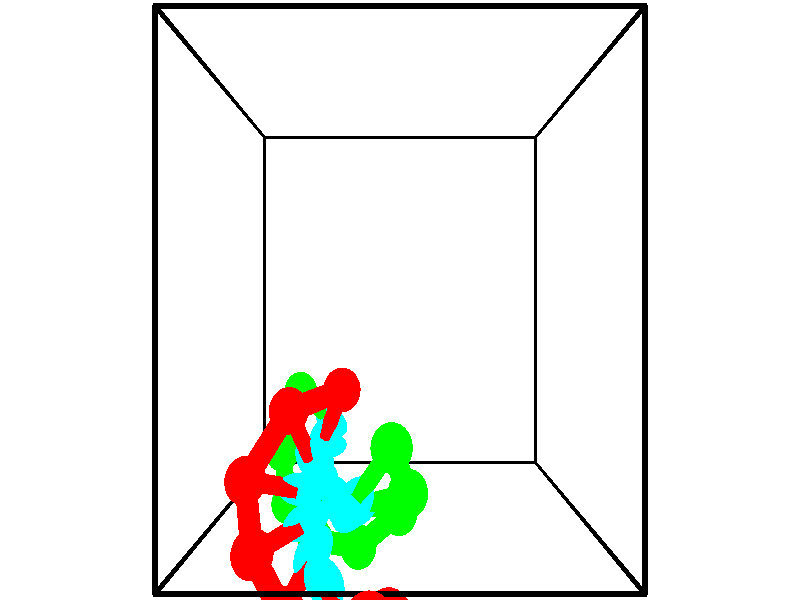 // switches for output
#declare DRAW_BASES = 1; // possible values are 0, 1; only relevant for DNA ribbons
#declare DRAW_BASES_TYPE = 3; // possible values are 1, 2, 3; only relevant for DNA ribbons
#declare DRAW_FOG = 0; // set to 1 to enable fog

#include "colors.inc"

#include "transforms.inc"
background { rgb <1, 1, 1>}

#default {
   normal{
       ripples 0.25
       frequency 0.20
       turbulence 0.2
       lambda 5
   }
	finish {
		phong 0.1
		phong_size 40.
	}
}

// original window dimensions: 1024x640


// camera settings

camera {
	sky <-0, 1, 0>
	up <-0, 1, 0>
	right 1.6 * <1, 0, 0>
	location <2.5, 2.5, 11.1562>
	look_at <2.5, 2.5, 2.5>
	direction <0, 0, -8.6562>
	angle 67.0682
}


# declare cpy_camera_pos = <2.5, 2.5, 11.1562>;
# if (DRAW_FOG = 1)
fog {
	fog_type 2
	up vnormalize(cpy_camera_pos)
	color rgbt<1,1,1,0.3>
	distance 1e-5
	fog_alt 3e-3
	fog_offset 4
}
# end


// LIGHTS

# declare lum = 6;
global_settings {
	ambient_light rgb lum * <0.05, 0.05, 0.05>
	max_trace_level 15
}# declare cpy_direct_light_amount = 0.25;
light_source
{	1000 * <-1, -1, 1>,
	rgb lum * cpy_direct_light_amount
	parallel
}

light_source
{	1000 * <1, 1, -1>,
	rgb lum * cpy_direct_light_amount
	parallel
}

// strand 0

// nucleotide -1

// particle -1
sphere {
	<2.211439, 0.005343, 5.607839> 0.250000
	pigment { color rgbt <1,0,0,0> }
	no_shadow
}
cylinder {
	<1.894360, -0.206482, 5.487045>,  <1.704112, -0.333577, 5.414569>, 0.100000
	pigment { color rgbt <1,0,0,0> }
	no_shadow
}
cylinder {
	<1.894360, -0.206482, 5.487045>,  <2.211439, 0.005343, 5.607839>, 0.100000
	pigment { color rgbt <1,0,0,0> }
	no_shadow
}

// particle -1
sphere {
	<1.894360, -0.206482, 5.487045> 0.100000
	pigment { color rgbt <1,0,0,0> }
	no_shadow
}
sphere {
	0, 1
	scale<0.080000,0.200000,0.300000>
	matrix <-0.099777, 0.601393, -0.792699,
		0.601393, -0.598240, -0.529561,
		0.792699, 0.529561, 0.301983,
		1.656550, -0.365350, 5.396451>
	pigment { color rgbt <0,1,1,0> }
	no_shadow
}
cylinder {
	<2.380487, -0.265712, 4.860448>,  <2.211439, 0.005343, 5.607839>, 0.130000
	pigment { color rgbt <1,0,0,0> }
	no_shadow
}

// nucleotide -1

// particle -1
sphere {
	<2.380487, -0.265712, 4.860448> 0.250000
	pigment { color rgbt <1,0,0,0> }
	no_shadow
}
cylinder {
	<1.987022, -0.250534, 4.930840>,  <1.750943, -0.241428, 4.973074>, 0.100000
	pigment { color rgbt <1,0,0,0> }
	no_shadow
}
cylinder {
	<1.987022, -0.250534, 4.930840>,  <2.380487, -0.265712, 4.860448>, 0.100000
	pigment { color rgbt <1,0,0,0> }
	no_shadow
}

// particle -1
sphere {
	<1.987022, -0.250534, 4.930840> 0.100000
	pigment { color rgbt <1,0,0,0> }
	no_shadow
}
sphere {
	0, 1
	scale<0.080000,0.200000,0.300000>
	matrix <-0.137174, 0.475070, -0.869191,
		-0.116582, -0.879130, -0.462103,
		-0.983663, 0.037944, 0.175978,
		1.691924, -0.239151, 4.983633>
	pigment { color rgbt <0,1,1,0> }
	no_shadow
}
cylinder {
	<1.939127, -0.648500, 4.418466>,  <2.380487, -0.265712, 4.860448>, 0.130000
	pigment { color rgbt <1,0,0,0> }
	no_shadow
}

// nucleotide -1

// particle -1
sphere {
	<1.939127, -0.648500, 4.418466> 0.250000
	pigment { color rgbt <1,0,0,0> }
	no_shadow
}
cylinder {
	<1.792641, -0.299904, 4.548935>,  <1.704749, -0.090746, 4.627216>, 0.100000
	pigment { color rgbt <1,0,0,0> }
	no_shadow
}
cylinder {
	<1.792641, -0.299904, 4.548935>,  <1.939127, -0.648500, 4.418466>, 0.100000
	pigment { color rgbt <1,0,0,0> }
	no_shadow
}

// particle -1
sphere {
	<1.792641, -0.299904, 4.548935> 0.100000
	pigment { color rgbt <1,0,0,0> }
	no_shadow
}
sphere {
	0, 1
	scale<0.080000,0.200000,0.300000>
	matrix <-0.090864, 0.315358, -0.944613,
		-0.926083, -0.375569, -0.036301,
		-0.366215, 0.871491, 0.326173,
		1.682776, -0.038456, 4.646787>
	pigment { color rgbt <0,1,1,0> }
	no_shadow
}
cylinder {
	<1.159741, -0.512411, 4.213960>,  <1.939127, -0.648500, 4.418466>, 0.130000
	pigment { color rgbt <1,0,0,0> }
	no_shadow
}

// nucleotide -1

// particle -1
sphere {
	<1.159741, -0.512411, 4.213960> 0.250000
	pigment { color rgbt <1,0,0,0> }
	no_shadow
}
cylinder {
	<1.358582, -0.166428, 4.241493>,  <1.477886, 0.041162, 4.258013>, 0.100000
	pigment { color rgbt <1,0,0,0> }
	no_shadow
}
cylinder {
	<1.358582, -0.166428, 4.241493>,  <1.159741, -0.512411, 4.213960>, 0.100000
	pigment { color rgbt <1,0,0,0> }
	no_shadow
}

// particle -1
sphere {
	<1.358582, -0.166428, 4.241493> 0.100000
	pigment { color rgbt <1,0,0,0> }
	no_shadow
}
sphere {
	0, 1
	scale<0.080000,0.200000,0.300000>
	matrix <-0.309091, 0.250646, -0.917409,
		-0.810772, 0.434770, 0.391947,
		0.497103, 0.864957, 0.068834,
		1.507712, 0.093060, 4.262143>
	pigment { color rgbt <0,1,1,0> }
	no_shadow
}
cylinder {
	<0.743332, -0.016415, 3.987774>,  <1.159741, -0.512411, 4.213960>, 0.130000
	pigment { color rgbt <1,0,0,0> }
	no_shadow
}

// nucleotide -1

// particle -1
sphere {
	<0.743332, -0.016415, 3.987774> 0.250000
	pigment { color rgbt <1,0,0,0> }
	no_shadow
}
cylinder {
	<1.101437, 0.154274, 3.936523>,  <1.316299, 0.256687, 3.905773>, 0.100000
	pigment { color rgbt <1,0,0,0> }
	no_shadow
}
cylinder {
	<1.101437, 0.154274, 3.936523>,  <0.743332, -0.016415, 3.987774>, 0.100000
	pigment { color rgbt <1,0,0,0> }
	no_shadow
}

// particle -1
sphere {
	<1.101437, 0.154274, 3.936523> 0.100000
	pigment { color rgbt <1,0,0,0> }
	no_shadow
}
sphere {
	0, 1
	scale<0.080000,0.200000,0.300000>
	matrix <-0.253548, 0.251487, -0.934060,
		-0.366361, 0.868713, 0.333341,
		0.895261, 0.426721, -0.128126,
		1.370015, 0.282290, 3.898086>
	pigment { color rgbt <0,1,1,0> }
	no_shadow
}
cylinder {
	<0.592085, 0.642575, 3.710205>,  <0.743332, -0.016415, 3.987774>, 0.130000
	pigment { color rgbt <1,0,0,0> }
	no_shadow
}

// nucleotide -1

// particle -1
sphere {
	<0.592085, 0.642575, 3.710205> 0.250000
	pigment { color rgbt <1,0,0,0> }
	no_shadow
}
cylinder {
	<0.970490, 0.562599, 3.608154>,  <1.197532, 0.514614, 3.546924>, 0.100000
	pigment { color rgbt <1,0,0,0> }
	no_shadow
}
cylinder {
	<0.970490, 0.562599, 3.608154>,  <0.592085, 0.642575, 3.710205>, 0.100000
	pigment { color rgbt <1,0,0,0> }
	no_shadow
}

// particle -1
sphere {
	<0.970490, 0.562599, 3.608154> 0.100000
	pigment { color rgbt <1,0,0,0> }
	no_shadow
}
sphere {
	0, 1
	scale<0.080000,0.200000,0.300000>
	matrix <-0.172243, 0.356684, -0.918209,
		0.274585, 0.912579, 0.302989,
		0.946010, -0.199939, -0.255126,
		1.254293, 0.502618, 3.531617>
	pigment { color rgbt <0,1,1,0> }
	no_shadow
}
cylinder {
	<1.079853, 1.320892, 3.443643>,  <0.592085, 0.642575, 3.710205>, 0.130000
	pigment { color rgbt <1,0,0,0> }
	no_shadow
}

// nucleotide -1

// particle -1
sphere {
	<1.079853, 1.320892, 3.443643> 0.250000
	pigment { color rgbt <1,0,0,0> }
	no_shadow
}
cylinder {
	<1.225941, 0.980698, 3.292229>,  <1.313593, 0.776581, 3.201380>, 0.100000
	pigment { color rgbt <1,0,0,0> }
	no_shadow
}
cylinder {
	<1.225941, 0.980698, 3.292229>,  <1.079853, 1.320892, 3.443643>, 0.100000
	pigment { color rgbt <1,0,0,0> }
	no_shadow
}

// particle -1
sphere {
	<1.225941, 0.980698, 3.292229> 0.100000
	pigment { color rgbt <1,0,0,0> }
	no_shadow
}
sphere {
	0, 1
	scale<0.080000,0.200000,0.300000>
	matrix <0.102600, 0.440922, -0.891662,
		0.925250, 0.286814, 0.248293,
		0.365219, -0.850485, -0.378536,
		1.335506, 0.725552, 3.178668>
	pigment { color rgbt <0,1,1,0> }
	no_shadow
}
cylinder {
	<1.718201, 1.490640, 3.028236>,  <1.079853, 1.320892, 3.443643>, 0.130000
	pigment { color rgbt <1,0,0,0> }
	no_shadow
}

// nucleotide -1

// particle -1
sphere {
	<1.718201, 1.490640, 3.028236> 0.250000
	pigment { color rgbt <1,0,0,0> }
	no_shadow
}
cylinder {
	<1.563904, 1.143929, 2.901810>,  <1.471325, 0.935902, 2.825954>, 0.100000
	pigment { color rgbt <1,0,0,0> }
	no_shadow
}
cylinder {
	<1.563904, 1.143929, 2.901810>,  <1.718201, 1.490640, 3.028236>, 0.100000
	pigment { color rgbt <1,0,0,0> }
	no_shadow
}

// particle -1
sphere {
	<1.563904, 1.143929, 2.901810> 0.100000
	pigment { color rgbt <1,0,0,0> }
	no_shadow
}
sphere {
	0, 1
	scale<0.080000,0.200000,0.300000>
	matrix <0.119257, 0.292860, -0.948689,
		0.914866, -0.403643, -0.009600,
		-0.385743, -0.866778, -0.316065,
		1.448181, 0.883895, 2.806990>
	pigment { color rgbt <0,1,1,0> }
	no_shadow
}
// strand 1

// nucleotide -1

// particle -1
sphere {
	<0.954615, 1.316033, 1.759013> 0.250000
	pigment { color rgbt <0,1,0,0> }
	no_shadow
}
cylinder {
	<1.211589, 1.062378, 1.586899>,  <1.365773, 0.910185, 1.483630>, 0.100000
	pigment { color rgbt <0,1,0,0> }
	no_shadow
}
cylinder {
	<1.211589, 1.062378, 1.586899>,  <0.954615, 1.316033, 1.759013>, 0.100000
	pigment { color rgbt <0,1,0,0> }
	no_shadow
}

// particle -1
sphere {
	<1.211589, 1.062378, 1.586899> 0.100000
	pigment { color rgbt <0,1,0,0> }
	no_shadow
}
sphere {
	0, 1
	scale<0.080000,0.200000,0.300000>
	matrix <0.049848, -0.525713, 0.849200,
		-0.764719, -0.567004, -0.306125,
		0.642433, -0.634139, -0.430287,
		1.404319, 0.872136, 1.457813>
	pigment { color rgbt <0,1,1,0> }
	no_shadow
}
cylinder {
	<0.683766, 0.543149, 1.830371>,  <0.954615, 1.316033, 1.759013>, 0.130000
	pigment { color rgbt <0,1,0,0> }
	no_shadow
}

// nucleotide -1

// particle -1
sphere {
	<0.683766, 0.543149, 1.830371> 0.250000
	pigment { color rgbt <0,1,0,0> }
	no_shadow
}
cylinder {
	<1.080968, 0.589783, 1.837837>,  <1.319289, 0.617763, 1.842317>, 0.100000
	pigment { color rgbt <0,1,0,0> }
	no_shadow
}
cylinder {
	<1.080968, 0.589783, 1.837837>,  <0.683766, 0.543149, 1.830371>, 0.100000
	pigment { color rgbt <0,1,0,0> }
	no_shadow
}

// particle -1
sphere {
	<1.080968, 0.589783, 1.837837> 0.100000
	pigment { color rgbt <0,1,0,0> }
	no_shadow
}
sphere {
	0, 1
	scale<0.080000,0.200000,0.300000>
	matrix <0.043590, -0.508923, 0.859708,
		0.109728, -0.852881, -0.510445,
		0.993005, 0.116585, 0.018666,
		1.378870, 0.624758, 1.843437>
	pigment { color rgbt <0,1,1,0> }
	no_shadow
}
cylinder {
	<0.807738, -0.067233, 2.015681>,  <0.683766, 0.543149, 1.830371>, 0.130000
	pigment { color rgbt <0,1,0,0> }
	no_shadow
}

// nucleotide -1

// particle -1
sphere {
	<0.807738, -0.067233, 2.015681> 0.250000
	pigment { color rgbt <0,1,0,0> }
	no_shadow
}
cylinder {
	<1.077997, 0.205399, 2.128075>,  <1.240153, 0.368977, 2.195511>, 0.100000
	pigment { color rgbt <0,1,0,0> }
	no_shadow
}
cylinder {
	<1.077997, 0.205399, 2.128075>,  <0.807738, -0.067233, 2.015681>, 0.100000
	pigment { color rgbt <0,1,0,0> }
	no_shadow
}

// particle -1
sphere {
	<1.077997, 0.205399, 2.128075> 0.100000
	pigment { color rgbt <0,1,0,0> }
	no_shadow
}
sphere {
	0, 1
	scale<0.080000,0.200000,0.300000>
	matrix <0.027032, -0.403785, 0.914455,
		0.736729, -0.610254, -0.291241,
		0.675648, 0.681578, 0.280983,
		1.280692, 0.409872, 2.212370>
	pigment { color rgbt <0,1,1,0> }
	no_shadow
}
cylinder {
	<1.282634, -0.376037, 2.491211>,  <0.807738, -0.067233, 2.015681>, 0.130000
	pigment { color rgbt <0,1,0,0> }
	no_shadow
}

// nucleotide -1

// particle -1
sphere {
	<1.282634, -0.376037, 2.491211> 0.250000
	pigment { color rgbt <0,1,0,0> }
	no_shadow
}
cylinder {
	<1.365832, 0.009399, 2.558418>,  <1.415751, 0.240661, 2.598743>, 0.100000
	pigment { color rgbt <0,1,0,0> }
	no_shadow
}
cylinder {
	<1.365832, 0.009399, 2.558418>,  <1.282634, -0.376037, 2.491211>, 0.100000
	pigment { color rgbt <0,1,0,0> }
	no_shadow
}

// particle -1
sphere {
	<1.365832, 0.009399, 2.558418> 0.100000
	pigment { color rgbt <0,1,0,0> }
	no_shadow
}
sphere {
	0, 1
	scale<0.080000,0.200000,0.300000>
	matrix <0.293869, -0.225401, 0.928889,
		0.932941, -0.143830, -0.330052,
		0.207997, 0.963591, 0.168019,
		1.428231, 0.298477, 2.608824>
	pigment { color rgbt <0,1,1,0> }
	no_shadow
}
cylinder {
	<1.922408, -0.366645, 2.746271>,  <1.282634, -0.376037, 2.491211>, 0.130000
	pigment { color rgbt <0,1,0,0> }
	no_shadow
}

// nucleotide -1

// particle -1
sphere {
	<1.922408, -0.366645, 2.746271> 0.250000
	pigment { color rgbt <0,1,0,0> }
	no_shadow
}
cylinder {
	<1.767035, -0.017624, 2.864777>,  <1.673812, 0.191789, 2.935880>, 0.100000
	pigment { color rgbt <0,1,0,0> }
	no_shadow
}
cylinder {
	<1.767035, -0.017624, 2.864777>,  <1.922408, -0.366645, 2.746271>, 0.100000
	pigment { color rgbt <0,1,0,0> }
	no_shadow
}

// particle -1
sphere {
	<1.767035, -0.017624, 2.864777> 0.100000
	pigment { color rgbt <0,1,0,0> }
	no_shadow
}
sphere {
	0, 1
	scale<0.080000,0.200000,0.300000>
	matrix <0.360862, -0.151794, 0.920183,
		0.847879, 0.464339, -0.255909,
		-0.388432, 0.872552, 0.296265,
		1.650506, 0.244142, 2.953656>
	pigment { color rgbt <0,1,1,0> }
	no_shadow
}
cylinder {
	<2.483029, 0.127460, 3.071367>,  <1.922408, -0.366645, 2.746271>, 0.130000
	pigment { color rgbt <0,1,0,0> }
	no_shadow
}

// nucleotide -1

// particle -1
sphere {
	<2.483029, 0.127460, 3.071367> 0.250000
	pigment { color rgbt <0,1,0,0> }
	no_shadow
}
cylinder {
	<2.122785, 0.230057, 3.211716>,  <1.906638, 0.291615, 3.295925>, 0.100000
	pigment { color rgbt <0,1,0,0> }
	no_shadow
}
cylinder {
	<2.122785, 0.230057, 3.211716>,  <2.483029, 0.127460, 3.071367>, 0.100000
	pigment { color rgbt <0,1,0,0> }
	no_shadow
}

// particle -1
sphere {
	<2.122785, 0.230057, 3.211716> 0.100000
	pigment { color rgbt <0,1,0,0> }
	no_shadow
}
sphere {
	0, 1
	scale<0.080000,0.200000,0.300000>
	matrix <0.331079, -0.118152, 0.936177,
		0.281579, 0.959297, 0.021489,
		-0.900611, 0.256493, 0.350872,
		1.852601, 0.307005, 3.316977>
	pigment { color rgbt <0,1,1,0> }
	no_shadow
}
cylinder {
	<2.597623, 0.503223, 3.679314>,  <2.483029, 0.127460, 3.071367>, 0.130000
	pigment { color rgbt <0,1,0,0> }
	no_shadow
}

// nucleotide -1

// particle -1
sphere {
	<2.597623, 0.503223, 3.679314> 0.250000
	pigment { color rgbt <0,1,0,0> }
	no_shadow
}
cylinder {
	<2.209011, 0.439697, 3.749634>,  <1.975844, 0.401582, 3.791826>, 0.100000
	pigment { color rgbt <0,1,0,0> }
	no_shadow
}
cylinder {
	<2.209011, 0.439697, 3.749634>,  <2.597623, 0.503223, 3.679314>, 0.100000
	pigment { color rgbt <0,1,0,0> }
	no_shadow
}

// particle -1
sphere {
	<2.209011, 0.439697, 3.749634> 0.100000
	pigment { color rgbt <0,1,0,0> }
	no_shadow
}
sphere {
	0, 1
	scale<0.080000,0.200000,0.300000>
	matrix <0.134835, 0.239489, 0.961491,
		-0.194801, 0.957822, -0.211257,
		-0.971531, -0.158815, 0.175800,
		1.917552, 0.392053, 3.802374>
	pigment { color rgbt <0,1,1,0> }
	no_shadow
}
cylinder {
	<2.401000, 1.042761, 4.017281>,  <2.597623, 0.503223, 3.679314>, 0.130000
	pigment { color rgbt <0,1,0,0> }
	no_shadow
}

// nucleotide -1

// particle -1
sphere {
	<2.401000, 1.042761, 4.017281> 0.250000
	pigment { color rgbt <0,1,0,0> }
	no_shadow
}
cylinder {
	<2.144631, 0.748657, 4.105476>,  <1.990810, 0.572195, 4.158394>, 0.100000
	pigment { color rgbt <0,1,0,0> }
	no_shadow
}
cylinder {
	<2.144631, 0.748657, 4.105476>,  <2.401000, 1.042761, 4.017281>, 0.100000
	pigment { color rgbt <0,1,0,0> }
	no_shadow
}

// particle -1
sphere {
	<2.144631, 0.748657, 4.105476> 0.100000
	pigment { color rgbt <0,1,0,0> }
	no_shadow
}
sphere {
	0, 1
	scale<0.080000,0.200000,0.300000>
	matrix <0.015516, 0.274774, 0.961384,
		-0.767450, 0.619592, -0.164700,
		-0.640921, -0.735259, 0.220489,
		1.952355, 0.528080, 4.171623>
	pigment { color rgbt <0,1,1,0> }
	no_shadow
}
// box output
cylinder {
	<0.000000, 0.000000, 0.000000>,  <5.000000, 0.000000, 0.000000>, 0.025000
	pigment { color rgbt <0,0,0,0> }
	no_shadow
}
cylinder {
	<0.000000, 0.000000, 0.000000>,  <0.000000, 5.000000, 0.000000>, 0.025000
	pigment { color rgbt <0,0,0,0> }
	no_shadow
}
cylinder {
	<0.000000, 0.000000, 0.000000>,  <0.000000, 0.000000, 5.000000>, 0.025000
	pigment { color rgbt <0,0,0,0> }
	no_shadow
}
cylinder {
	<5.000000, 5.000000, 5.000000>,  <0.000000, 5.000000, 5.000000>, 0.025000
	pigment { color rgbt <0,0,0,0> }
	no_shadow
}
cylinder {
	<5.000000, 5.000000, 5.000000>,  <5.000000, 0.000000, 5.000000>, 0.025000
	pigment { color rgbt <0,0,0,0> }
	no_shadow
}
cylinder {
	<5.000000, 5.000000, 5.000000>,  <5.000000, 5.000000, 0.000000>, 0.025000
	pigment { color rgbt <0,0,0,0> }
	no_shadow
}
cylinder {
	<0.000000, 0.000000, 5.000000>,  <0.000000, 5.000000, 5.000000>, 0.025000
	pigment { color rgbt <0,0,0,0> }
	no_shadow
}
cylinder {
	<0.000000, 0.000000, 5.000000>,  <5.000000, 0.000000, 5.000000>, 0.025000
	pigment { color rgbt <0,0,0,0> }
	no_shadow
}
cylinder {
	<5.000000, 5.000000, 0.000000>,  <0.000000, 5.000000, 0.000000>, 0.025000
	pigment { color rgbt <0,0,0,0> }
	no_shadow
}
cylinder {
	<5.000000, 5.000000, 0.000000>,  <5.000000, 0.000000, 0.000000>, 0.025000
	pigment { color rgbt <0,0,0,0> }
	no_shadow
}
cylinder {
	<5.000000, 0.000000, 5.000000>,  <5.000000, 0.000000, 0.000000>, 0.025000
	pigment { color rgbt <0,0,0,0> }
	no_shadow
}
cylinder {
	<0.000000, 5.000000, 0.000000>,  <0.000000, 5.000000, 5.000000>, 0.025000
	pigment { color rgbt <0,0,0,0> }
	no_shadow
}
// end of box output
